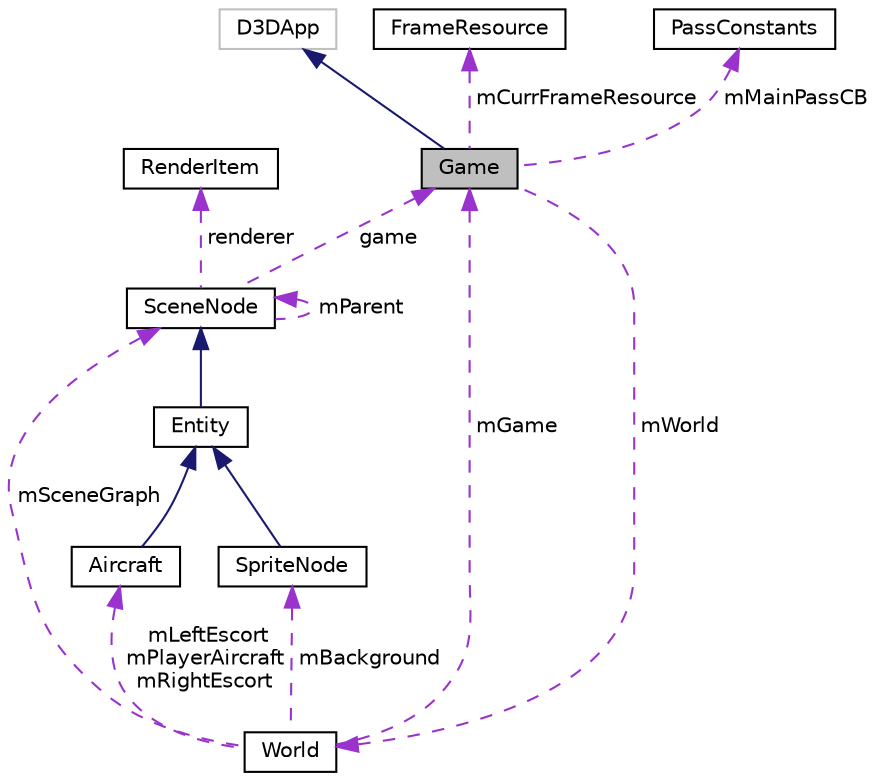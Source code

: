 digraph "Game"
{
 // LATEX_PDF_SIZE
  edge [fontname="Helvetica",fontsize="10",labelfontname="Helvetica",labelfontsize="10"];
  node [fontname="Helvetica",fontsize="10",shape=record];
  Node1 [label="Game",height=0.2,width=0.4,color="black", fillcolor="grey75", style="filled", fontcolor="black",tooltip=" "];
  Node2 -> Node1 [dir="back",color="midnightblue",fontsize="10",style="solid"];
  Node2 [label="D3DApp",height=0.2,width=0.4,color="grey75", fillcolor="white", style="filled",tooltip=" "];
  Node3 -> Node1 [dir="back",color="darkorchid3",fontsize="10",style="dashed",label=" mCurrFrameResource" ];
  Node3 [label="FrameResource",height=0.2,width=0.4,color="black", fillcolor="white", style="filled",URL="$struct_frame_resource.html",tooltip=" "];
  Node4 -> Node1 [dir="back",color="darkorchid3",fontsize="10",style="dashed",label=" mMainPassCB" ];
  Node4 [label="PassConstants",height=0.2,width=0.4,color="black", fillcolor="white", style="filled",URL="$struct_pass_constants.html",tooltip=" "];
  Node5 -> Node1 [dir="back",color="darkorchid3",fontsize="10",style="dashed",label=" mWorld" ];
  Node5 [label="World",height=0.2,width=0.4,color="black", fillcolor="white", style="filled",URL="$class_world.html",tooltip="World class Creats game objectes."];
  Node1 -> Node5 [dir="back",color="darkorchid3",fontsize="10",style="dashed",label=" mGame" ];
  Node6 -> Node5 [dir="back",color="darkorchid3",fontsize="10",style="dashed",label=" mSceneGraph" ];
  Node6 [label="SceneNode",height=0.2,width=0.4,color="black", fillcolor="white", style="filled",URL="$class_scene_node.html",tooltip=" "];
  Node1 -> Node6 [dir="back",color="darkorchid3",fontsize="10",style="dashed",label=" game" ];
  Node7 -> Node6 [dir="back",color="darkorchid3",fontsize="10",style="dashed",label=" renderer" ];
  Node7 [label="RenderItem",height=0.2,width=0.4,color="black", fillcolor="white", style="filled",URL="$struct_render_item.html",tooltip=" "];
  Node6 -> Node6 [dir="back",color="darkorchid3",fontsize="10",style="dashed",label=" mParent" ];
  Node8 -> Node5 [dir="back",color="darkorchid3",fontsize="10",style="dashed",label=" mLeftEscort\nmPlayerAircraft\nmRightEscort" ];
  Node8 [label="Aircraft",height=0.2,width=0.4,color="black", fillcolor="white", style="filled",URL="$class_aircraft.html",tooltip="Aircraft class. Creats Aircraft renderItem."];
  Node9 -> Node8 [dir="back",color="midnightblue",fontsize="10",style="solid"];
  Node9 [label="Entity",height=0.2,width=0.4,color="black", fillcolor="white", style="filled",URL="$class_entity.html",tooltip="Entity class. Extends SceneNode class."];
  Node6 -> Node9 [dir="back",color="midnightblue",fontsize="10",style="solid"];
  Node10 -> Node5 [dir="back",color="darkorchid3",fontsize="10",style="dashed",label=" mBackground" ];
  Node10 [label="SpriteNode",height=0.2,width=0.4,color="black", fillcolor="white", style="filled",URL="$class_sprite_node.html",tooltip="SpriteNode class. Extends enetity class."];
  Node9 -> Node10 [dir="back",color="midnightblue",fontsize="10",style="solid"];
}
